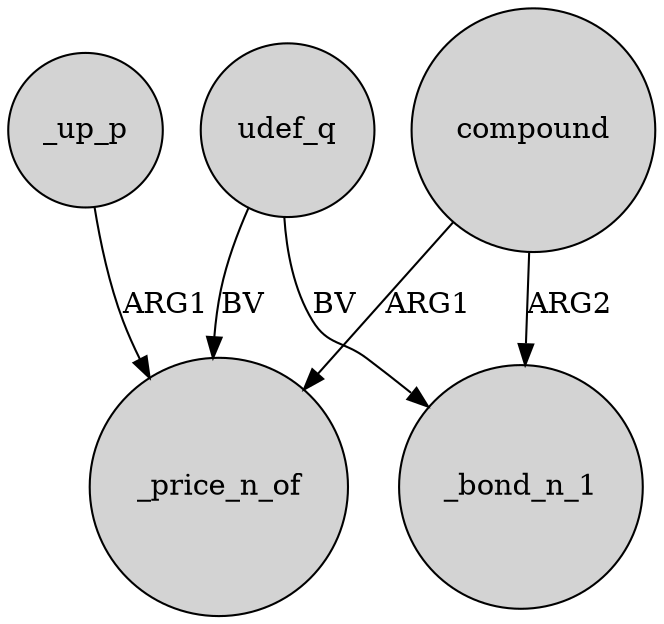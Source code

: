 digraph {
	node [shape=circle style=filled]
	compound -> _bond_n_1 [label=ARG2]
	udef_q -> _bond_n_1 [label=BV]
	_up_p -> _price_n_of [label=ARG1]
	udef_q -> _price_n_of [label=BV]
	compound -> _price_n_of [label=ARG1]
}
